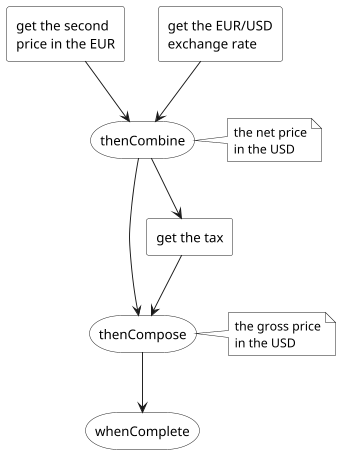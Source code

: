 @startuml

scale 0.95
skinparam monochrome true
skinparam RectangleBackgroundColor white
skinparam StorageBackgroundColor white
skinparam NoteBackgroundColor white

rectangle "get the second\nprice in the EUR" as step4
rectangle "get the EUR/USD\nexchange rate" as step5

storage  "thenCombine" as step7
note right of step7: the net price\nin the USD

rectangle "get the tax" as step7b

storage  "thenCompose" as step8
note right of step8: the gross price\nin the USD

storage  "whenComplete" as step9

step4 --> step7
step5 --> step7

step7 --> step7b
step7 --> step8
step7b --> step8

step8 --> step9

@enduml
